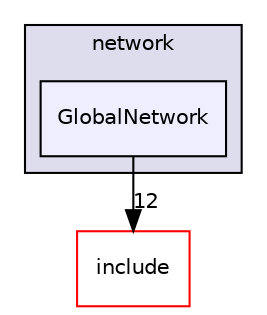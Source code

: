 digraph "/root/scrimmage/scrimmage/src/plugins/network/GlobalNetwork" {
  compound=true
  node [ fontsize="10", fontname="Helvetica"];
  edge [ labelfontsize="10", labelfontname="Helvetica"];
  subgraph clusterdir_a947988000fb94fcb137b6a447a87bc1 {
    graph [ bgcolor="#ddddee", pencolor="black", label="network" fontname="Helvetica", fontsize="10", URL="dir_a947988000fb94fcb137b6a447a87bc1.html"]
  dir_1685ca647652208e90b5efbfc801731b [shape=box, label="GlobalNetwork", style="filled", fillcolor="#eeeeff", pencolor="black", URL="dir_1685ca647652208e90b5efbfc801731b.html"];
  }
  dir_d44c64559bbebec7f509842c48db8b23 [shape=box label="include" fillcolor="white" style="filled" color="red" URL="dir_d44c64559bbebec7f509842c48db8b23.html"];
  dir_1685ca647652208e90b5efbfc801731b->dir_d44c64559bbebec7f509842c48db8b23 [headlabel="12", labeldistance=1.5 headhref="dir_000261_000004.html"];
}

